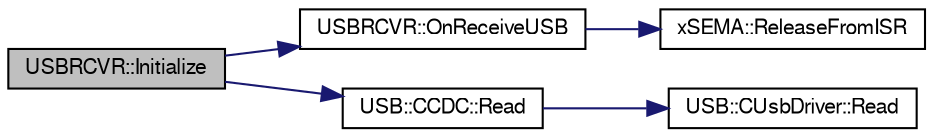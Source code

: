 digraph G
{
  bgcolor="transparent";
  edge [fontname="FreeSans",fontsize=10,labelfontname="FreeSans",labelfontsize=10];
  node [fontname="FreeSans",fontsize=10,shape=record];
  rankdir=LR;
  Node1 [label="USBRCVR::Initialize",height=0.2,width=0.4,color="black", fillcolor="grey75", style="filled" fontcolor="black"];
  Node1 -> Node2 [color="midnightblue",fontsize=10,style="solid",fontname="FreeSans"];
  Node2 [label="USBRCVR::OnReceiveUSB",height=0.2,width=0.4,color="black",URL="$class_u_s_b_r_c_v_r.html#343cfd733e1e9da5317e6432cd3ea720"];
  Node2 -> Node3 [color="midnightblue",fontsize=10,style="solid",fontname="FreeSans"];
  Node3 [label="xSEMA::ReleaseFromISR",height=0.2,width=0.4,color="black",URL="$classx_s_e_m_a.html#138c0f59a8444912bb8d1c083bad64ed"];
  Node1 -> Node4 [color="midnightblue",fontsize=10,style="solid",fontname="FreeSans"];
  Node4 [label="USB::CCDC::Read",height=0.2,width=0.4,color="black",URL="$class_u_s_b_1_1_c_c_d_c.html#09bd23b7c7f88d05382e708c9f101552",tooltip="Reads data from the Data OUT endpoint."];
  Node4 -> Node5 [color="midnightblue",fontsize=10,style="solid",fontname="FreeSans"];
  Node5 [label="USB::CUsbDriver::Read",height=0.2,width=0.4,color="black",URL="$class_u_s_b_1_1_c_usb_driver.html#01a59ea1ec36a6ba43ab64640425ad35",tooltip="Receives data on the specified USB endpoint."];
}
